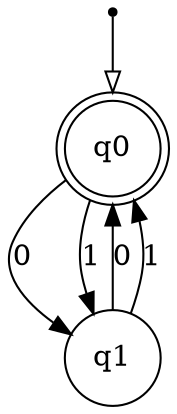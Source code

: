 digraph {
  node [shape=point]; __start;
  node [shape = doublecircle]; q0;
  node [shape = circle]; q1;

  __start -> q0 [arrowhead = empty];
  q0 -> q1 [label = "0"];
  q0 -> q1 [label = "1"];
  q1 -> q0 [label = "0"];
  q1 -> q0 [label = "1"];
}